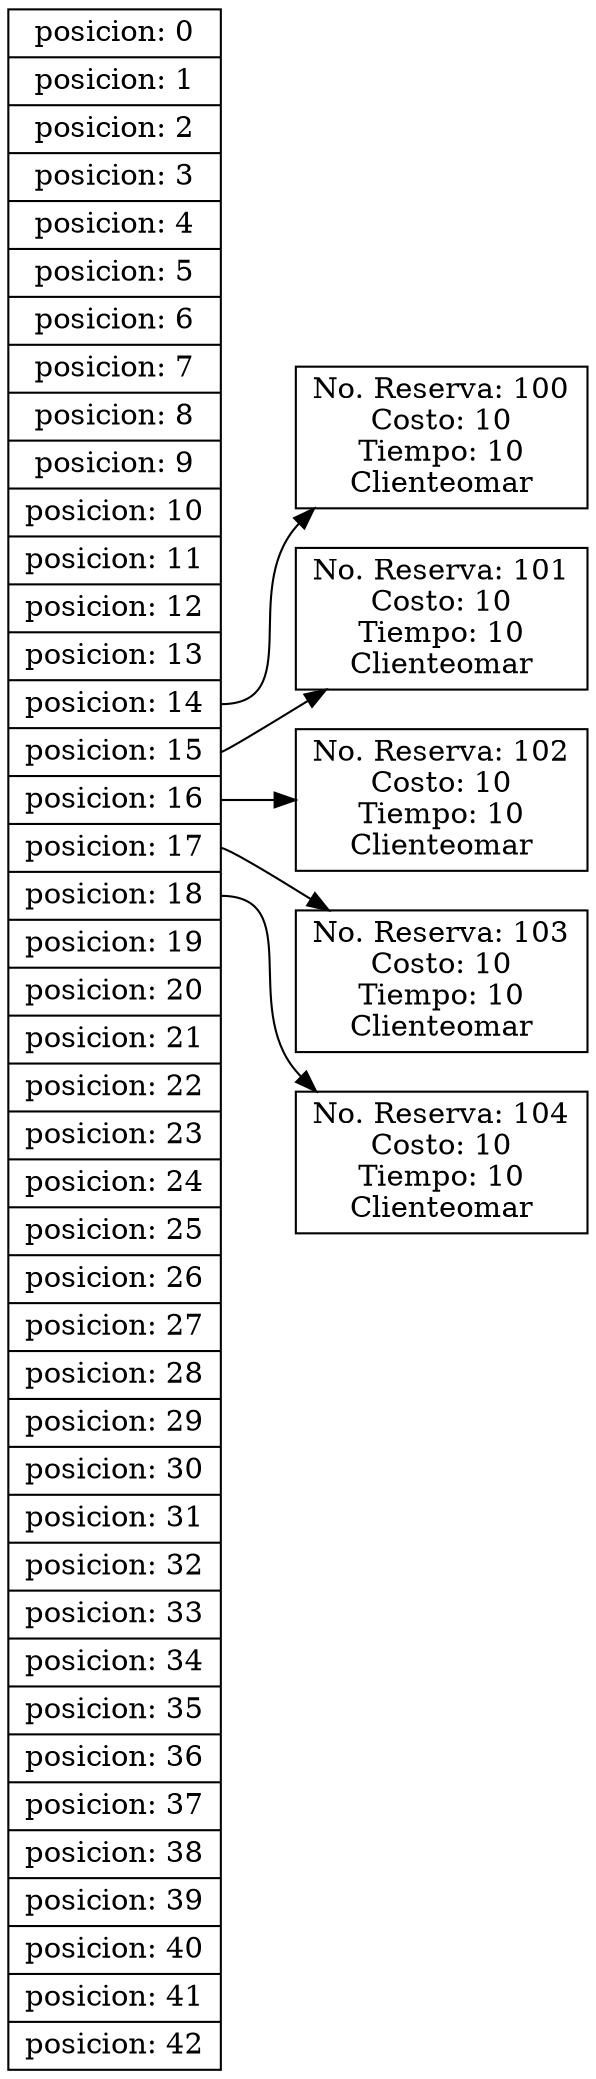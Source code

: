 digraph tabla{
node[shape=record];
graph[rankdir=LR, ordering=out];
vector[height=5 label="<sector0> posicion: 0 | <sector1> posicion: 1 | <sector2> posicion: 2 | <sector3> posicion: 3 | <sector4> posicion: 4 | <sector5> posicion: 5 | <sector6> posicion: 6 | <sector7> posicion: 7 | <sector8> posicion: 8 | <sector9> posicion: 9 | <sector10> posicion: 10 | <sector11> posicion: 11 | <sector12> posicion: 12 | <sector13> posicion: 13 | <sector14> posicion: 14 | <sector15> posicion: 15 | <sector16> posicion: 16 | <sector17> posicion: 17 | <sector18> posicion: 18 | <sector19> posicion: 19 | <sector20> posicion: 20 | <sector21> posicion: 21 | <sector22> posicion: 22 | <sector23> posicion: 23 | <sector24> posicion: 24 | <sector25> posicion: 25 | <sector26> posicion: 26 | <sector27> posicion: 27 | <sector28> posicion: 28 | <sector29> posicion: 29 | <sector30> posicion: 30 | <sector31> posicion: 31 | <sector32> posicion: 32 | <sector33> posicion: 33 | <sector34> posicion: 34 | <sector35> posicion: 35 | <sector36> posicion: 36 | <sector37> posicion: 37 | <sector38> posicion: 38 | <sector39> posicion: 39 | <sector40> posicion: 40 | <sector41> posicion: 41 | <sector42> posicion: 42"];
vector:sector14 -> nodo288788290TH
nodo288788290TH[label="No. Reserva: 100\nCosto: 10\nTiempo: 10\nClienteomar\n"];
vector:sector15 -> nodo675433275TH
nodo675433275TH[label="No. Reserva: 101\nCosto: 10\nTiempo: 10\nClienteomar\n"];
vector:sector16 -> nodo3551143TH
nodo3551143TH[label="No. Reserva: 102\nCosto: 10\nTiempo: 10\nClienteomar\n"];
vector:sector17 -> nodo150288787TH
nodo150288787TH[label="No. Reserva: 103\nCosto: 10\nTiempo: 10\nClienteomar\n"];
vector:sector18 -> nodo765262672TH
nodo765262672TH[label="No. Reserva: 104\nCosto: 10\nTiempo: 10\nClienteomar\n"];
}